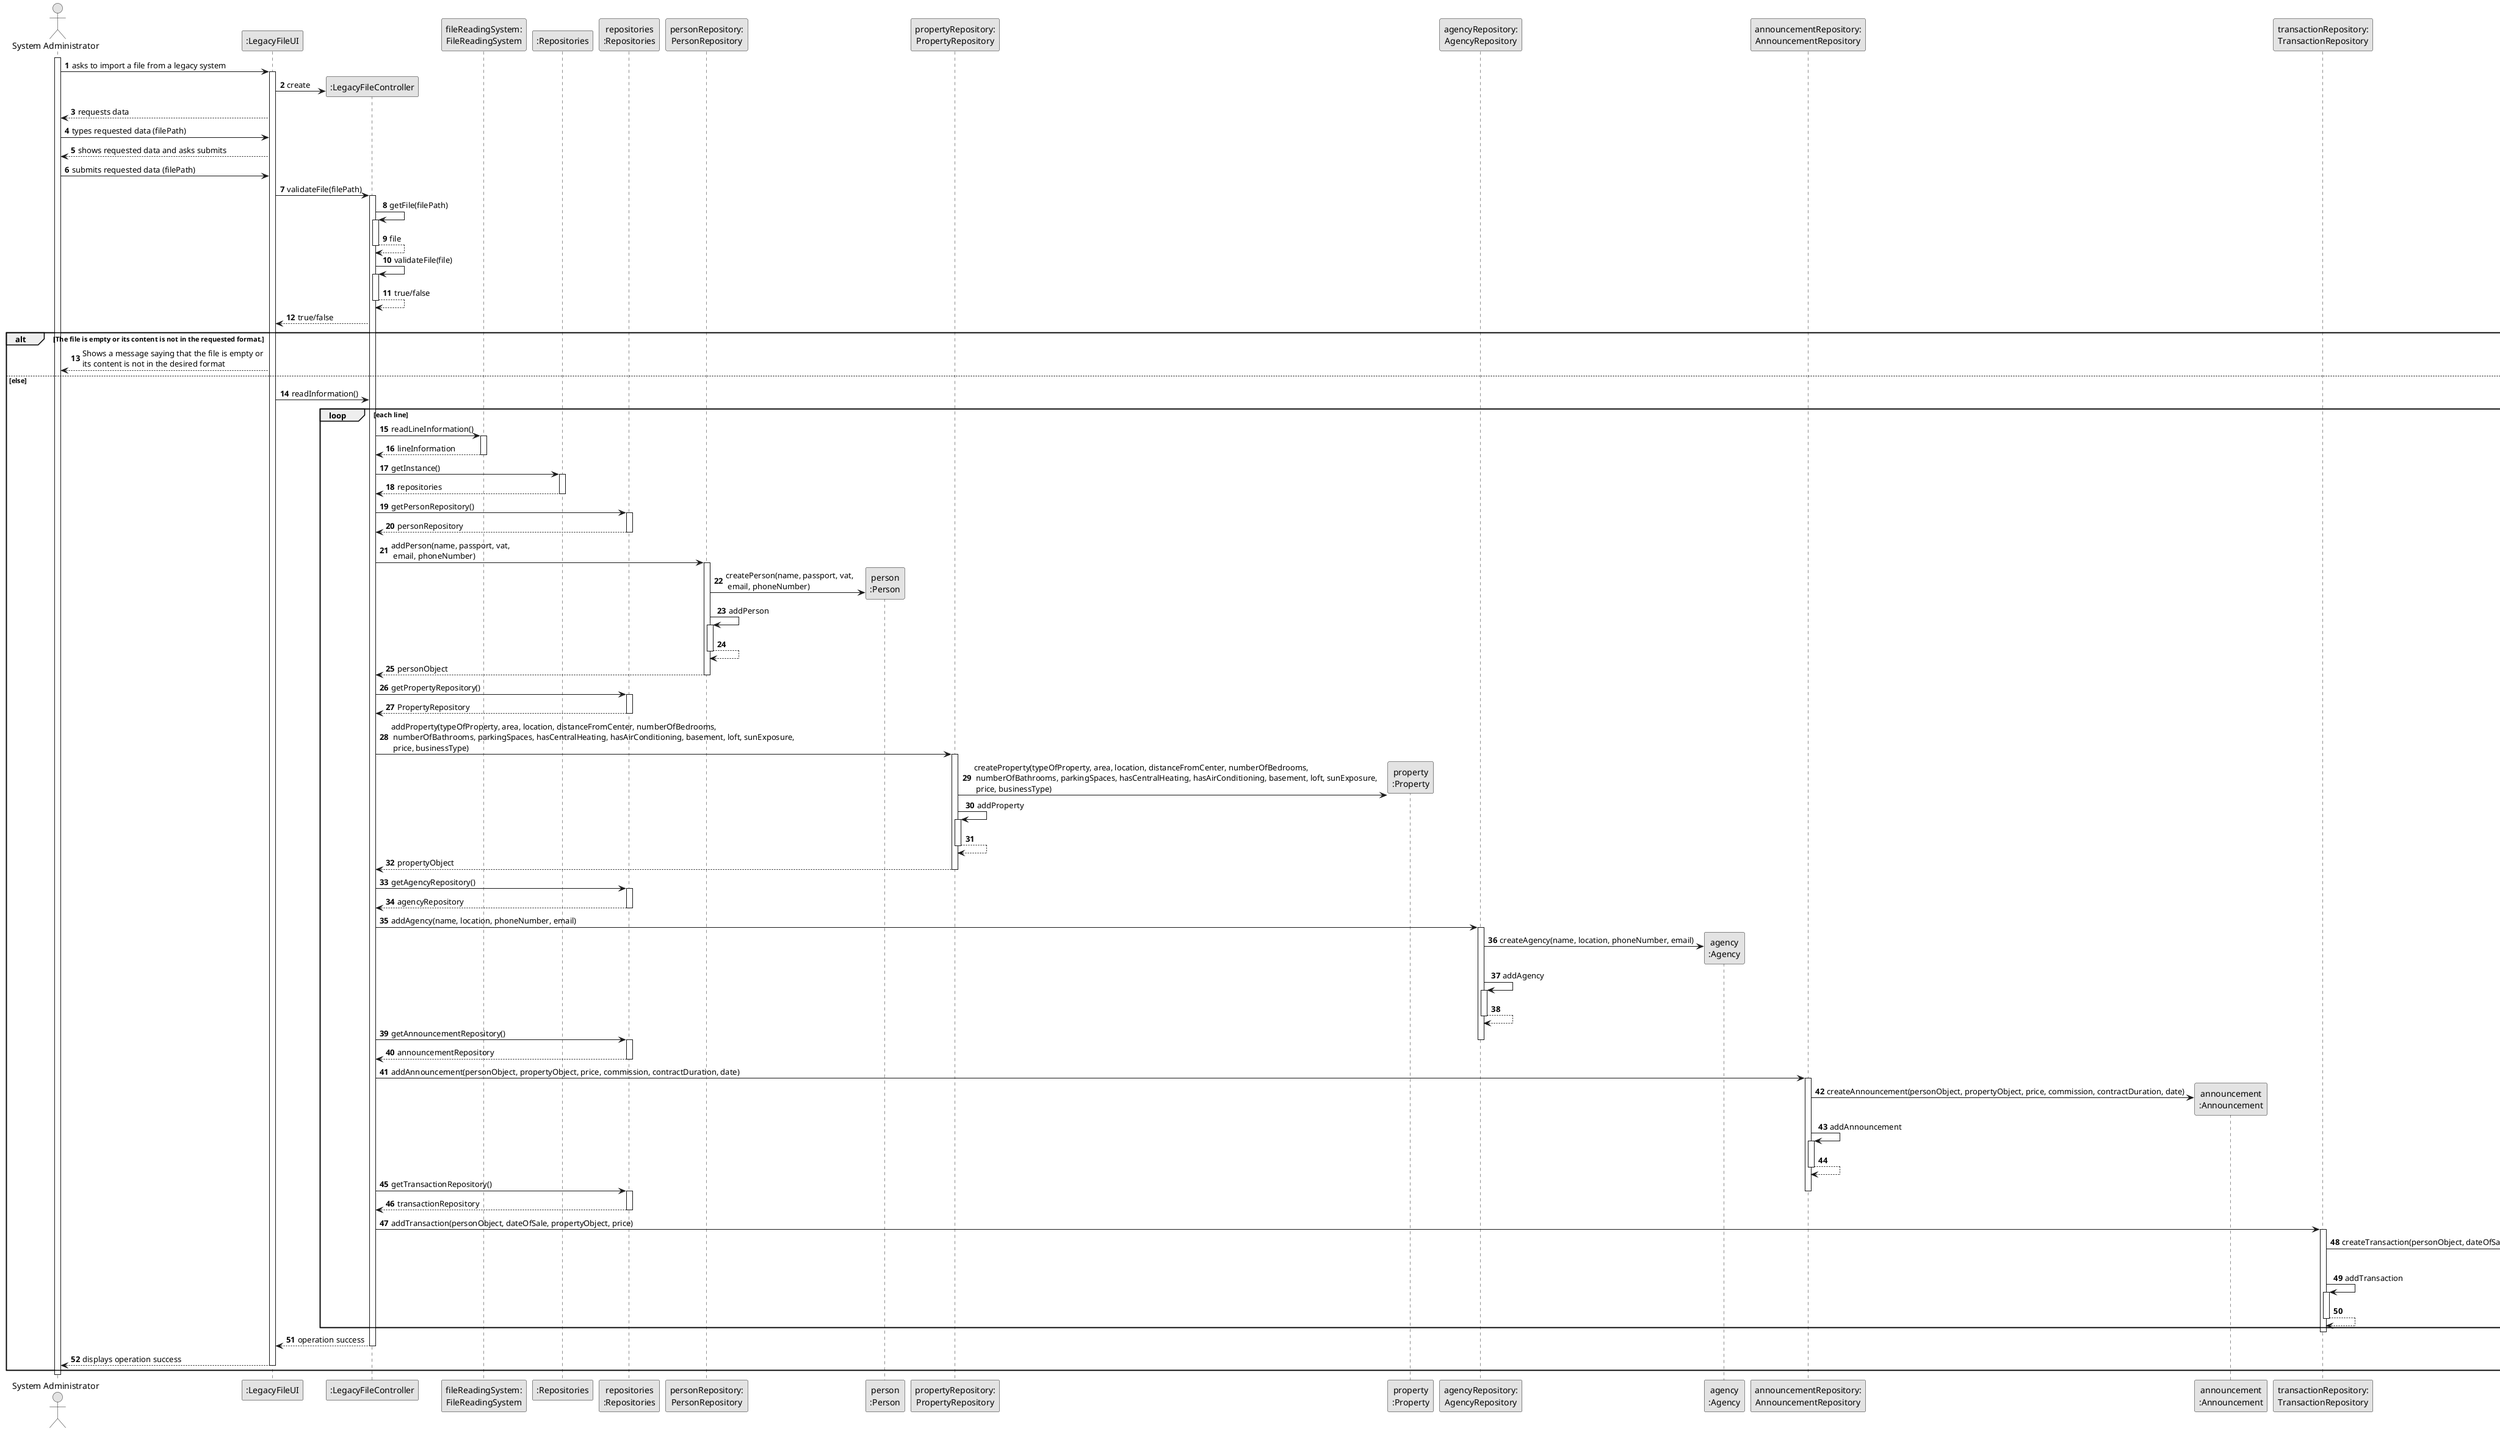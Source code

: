@startuml
skinparam monochrome true
skinparam packageStyle rectangle
skinparam shadowing false

autonumber

actor "System Administrator" as ADM
participant ":LegacyFileUI" as UI
participant ":LegacyFileController" as CTRL
participant "fileReadingSystem:\nFileReadingSystem" as FileReading
participant ":Repositories" as RepositorySingleton
participant "repositories\n:Repositories" as PLAT
participant "personRepository:\nPersonRepository" as PersonRepository
participant "person\n:Person" as PERSON
participant "propertyRepository:\nPropertyRepository" as PropertyRepository
participant "property\n:Property" as PROPERTY
participant "agencyRepository:\nAgencyRepository" as AgencyRepository
participant "agency\n:Agency" as AGENCY
participant "announcementRepository:\nAnnouncementRepository" as AnouncementRepository
participant "announcement\n:Announcement" as ANNOUNCEMENT
participant "transactionRepository:\nTransactionRepository" as TransactionRepository
participant "transaction\n:Transaction" as TRANSACTION


activate ADM

        ADM -> UI : asks to import a file from a legacy system

        activate UI

            UI -> CTRL** : create

            UI --> ADM : requests data

    ADM -> UI : types requested data (filePath)

    UI --> ADM : shows requested data and asks submits

    ADM -> UI : submits requested data (filePath)

    UI -> CTRL: validateFile(filePath)

        activate CTRL

            CTRL -> CTRL : getFile(filePath)

            activate CTRL

            CTRL --> CTRL : file


            deactivate CTRL

            CTRL -> CTRL : validateFile(file)

            activate CTRL

            CTRL --> CTRL : true/false

            deactivate CTRL

            CTRL --> UI : true/false

        alt The file is empty or its content is not in the requested format.

            UI --> ADM : Shows a message saying that the file is empty or \nits content is not in the desired format

        else else

            UI -> CTRL : readInformation()

                loop each line

                    CTRL -> FileReading : readLineInformation()

                    activate FileReading

                    FileReading --> CTRL : lineInformation

                    deactivate FileReading

                    CTRL -> RepositorySingleton : getInstance()

                    activate RepositorySingleton

                    RepositorySingleton --> CTRL: repositories

                    deactivate RepositorySingleton

                    CTRL -> PLAT : getPersonRepository()

                    activate PLAT

                          PLAT --> CTRL: personRepository

                    deactivate PLAT

                    CTRL -> PersonRepository : addPerson(name, passport, vat, \n email, phoneNumber)

                    activate PersonRepository

                    PersonRepository -> PERSON** : createPerson(name, passport, vat, \n email, phoneNumber)

                    PersonRepository -> PersonRepository : addPerson

                    activate PersonRepository

                    PersonRepository --> PersonRepository

                    deactivate  PersonRepository

                    PersonRepository --> CTRL : personObject

                    deactivate PersonRepository

                    CTRL -> PLAT : getPropertyRepository()

                    activate PLAT

                    PLAT --> CTRL: PropertyRepository

                    deactivate PLAT

                    CTRL -> PropertyRepository : addProperty(typeOfProperty, area, location, distanceFromCenter, numberOfBedrooms,\n numberOfBathrooms, parkingSpaces, hasCentralHeating, hasAirConditioning, basement, loft, sunExposure,\n price, businessType)

                    activate PropertyRepository

                    PropertyRepository -> PROPERTY** : createProperty(typeOfProperty, area, location, distanceFromCenter, numberOfBedrooms,\n numberOfBathrooms, parkingSpaces, hasCentralHeating, hasAirConditioning, basement, loft, sunExposure,\n price, businessType)

                    PropertyRepository -> PropertyRepository : addProperty

                     activate PropertyRepository

                    PropertyRepository --> PropertyRepository

                    deactivate  PropertyRepository

                    PropertyRepository --> CTRL : propertyObject

                    deactivate PropertyRepository

                    CTRL -> PLAT : getAgencyRepository()

                    activate PLAT

                    PLAT --> CTRL : agencyRepository

                    deactivate PLAT

                    CTRL -> AgencyRepository : addAgency(name, location, phoneNumber, email)

                    activate AgencyRepository

                    AgencyRepository -> AGENCY** : createAgency(name, location, phoneNumber, email)

                    AgencyRepository -> AgencyRepository : addAgency

                    activate AgencyRepository

                    AgencyRepository --> AgencyRepository

                    deactivate  AgencyRepository

                    CTRL -> PLAT : getAnnouncementRepository()

                    deactivate AgencyRepository

                    activate PLAT

                    PLAT --> CTRL : announcementRepository

                    deactivate PLAT

                    CTRL -> AnouncementRepository : addAnnouncement(personObject, propertyObject, price, commission, contractDuration, date)

                    activate AnouncementRepository

                    AnouncementRepository -> ANNOUNCEMENT** : createAnnouncement(personObject, propertyObject, price, commission, contractDuration, date)

                    AnouncementRepository -> AnouncementRepository : addAnnouncement

                    activate AnouncementRepository

                    AnouncementRepository --> AnouncementRepository

                    deactivate  AnouncementRepository

                    CTRL -> PLAT : getTransactionRepository()

                    deactivate AnouncementRepository

                    activate PLAT

                    PLAT --> CTRL : transactionRepository

                    deactivate PLAT

                    CTRL -> TransactionRepository : addTransaction(personObject, dateOfSale, propertyObject, price)

                    activate TransactionRepository

                    TransactionRepository -> TRANSACTION** : createTransaction(personObject, dateOfSale, propertyObject, price)

                    TransactionRepository -> TransactionRepository : addTransaction

                    activate TransactionRepository

                    TransactionRepository --> TransactionRepository

                    deactivate  TransactionRepository

                end
                    deactivate TransactionRepository

                CTRL --> UI : operation success

                deactivate CTRL

            UI --> ADM : displays operation success

            deactivate UI

        end

deactivate ADM

@enduml